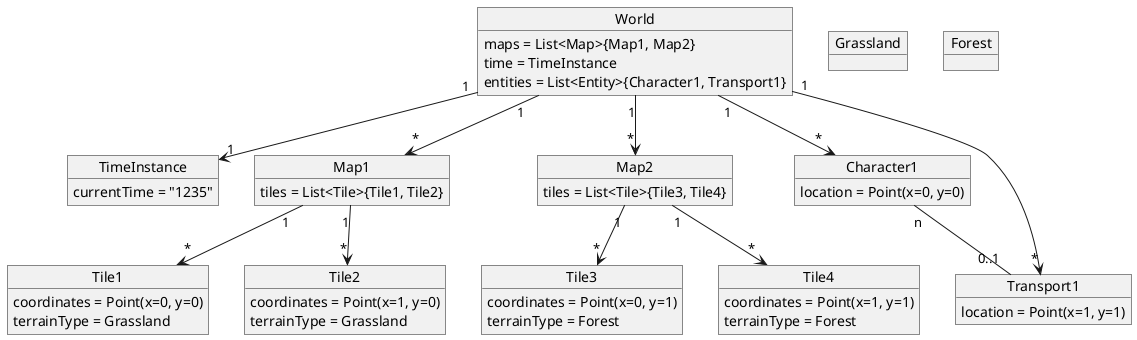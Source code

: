 @startuml PyMundoObjects

object World {
    maps = List<Map>{Map1, Map2}
    time = TimeInstance
    entities = List<Entity>{Character1, Transport1}
}

object TimeInstance {
    currentTime = "1235"
}

object Map1 {
    tiles = List<Tile>{Tile1, Tile2}
}

object Map2 {
    tiles = List<Tile>{Tile3, Tile4}
}

object Tile1 {
    coordinates = Point(x=0, y=0)
    terrainType = Grassland
}

object Tile2 {
    coordinates = Point(x=1, y=0)
    terrainType = Grassland
}

object Tile3 {
    coordinates = Point(x=0, y=1)
    terrainType = Forest
}

object Tile4 {
    coordinates = Point(x=1, y=1)
    terrainType = Forest
}

object Character1 {
    location = Point(x=0, y=0)
}

object Transport1 {
    location = Point(x=1, y=1)
}

object Grassland {
}

object Forest {
}

World "1" --> "1" TimeInstance
World "1" --> "*" Map1
World "1" --> "*" Map2
World "1" --> "*" Character1
World "1" --> "*" Transport1
Map1 "1" --> "*" Tile1
Map1 "1" --> "*" Tile2
Map2 "1" --> "*" Tile3
Map2 "1" --> "*" Tile4
Character1 "n" -down- "0..1" Transport1

@enduml
